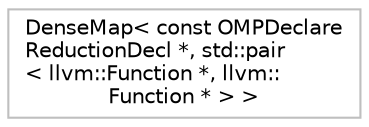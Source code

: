 digraph "Graphical Class Hierarchy"
{
 // LATEX_PDF_SIZE
  bgcolor="transparent";
  edge [fontname="Helvetica",fontsize="10",labelfontname="Helvetica",labelfontsize="10"];
  node [fontname="Helvetica",fontsize="10",shape=record];
  rankdir="LR";
  Node0 [label="DenseMap\< const OMPDeclare\lReductionDecl *, std::pair\l\< llvm::Function *, llvm::\lFunction * \> \>",height=0.2,width=0.4,color="grey75",tooltip=" "];
}
